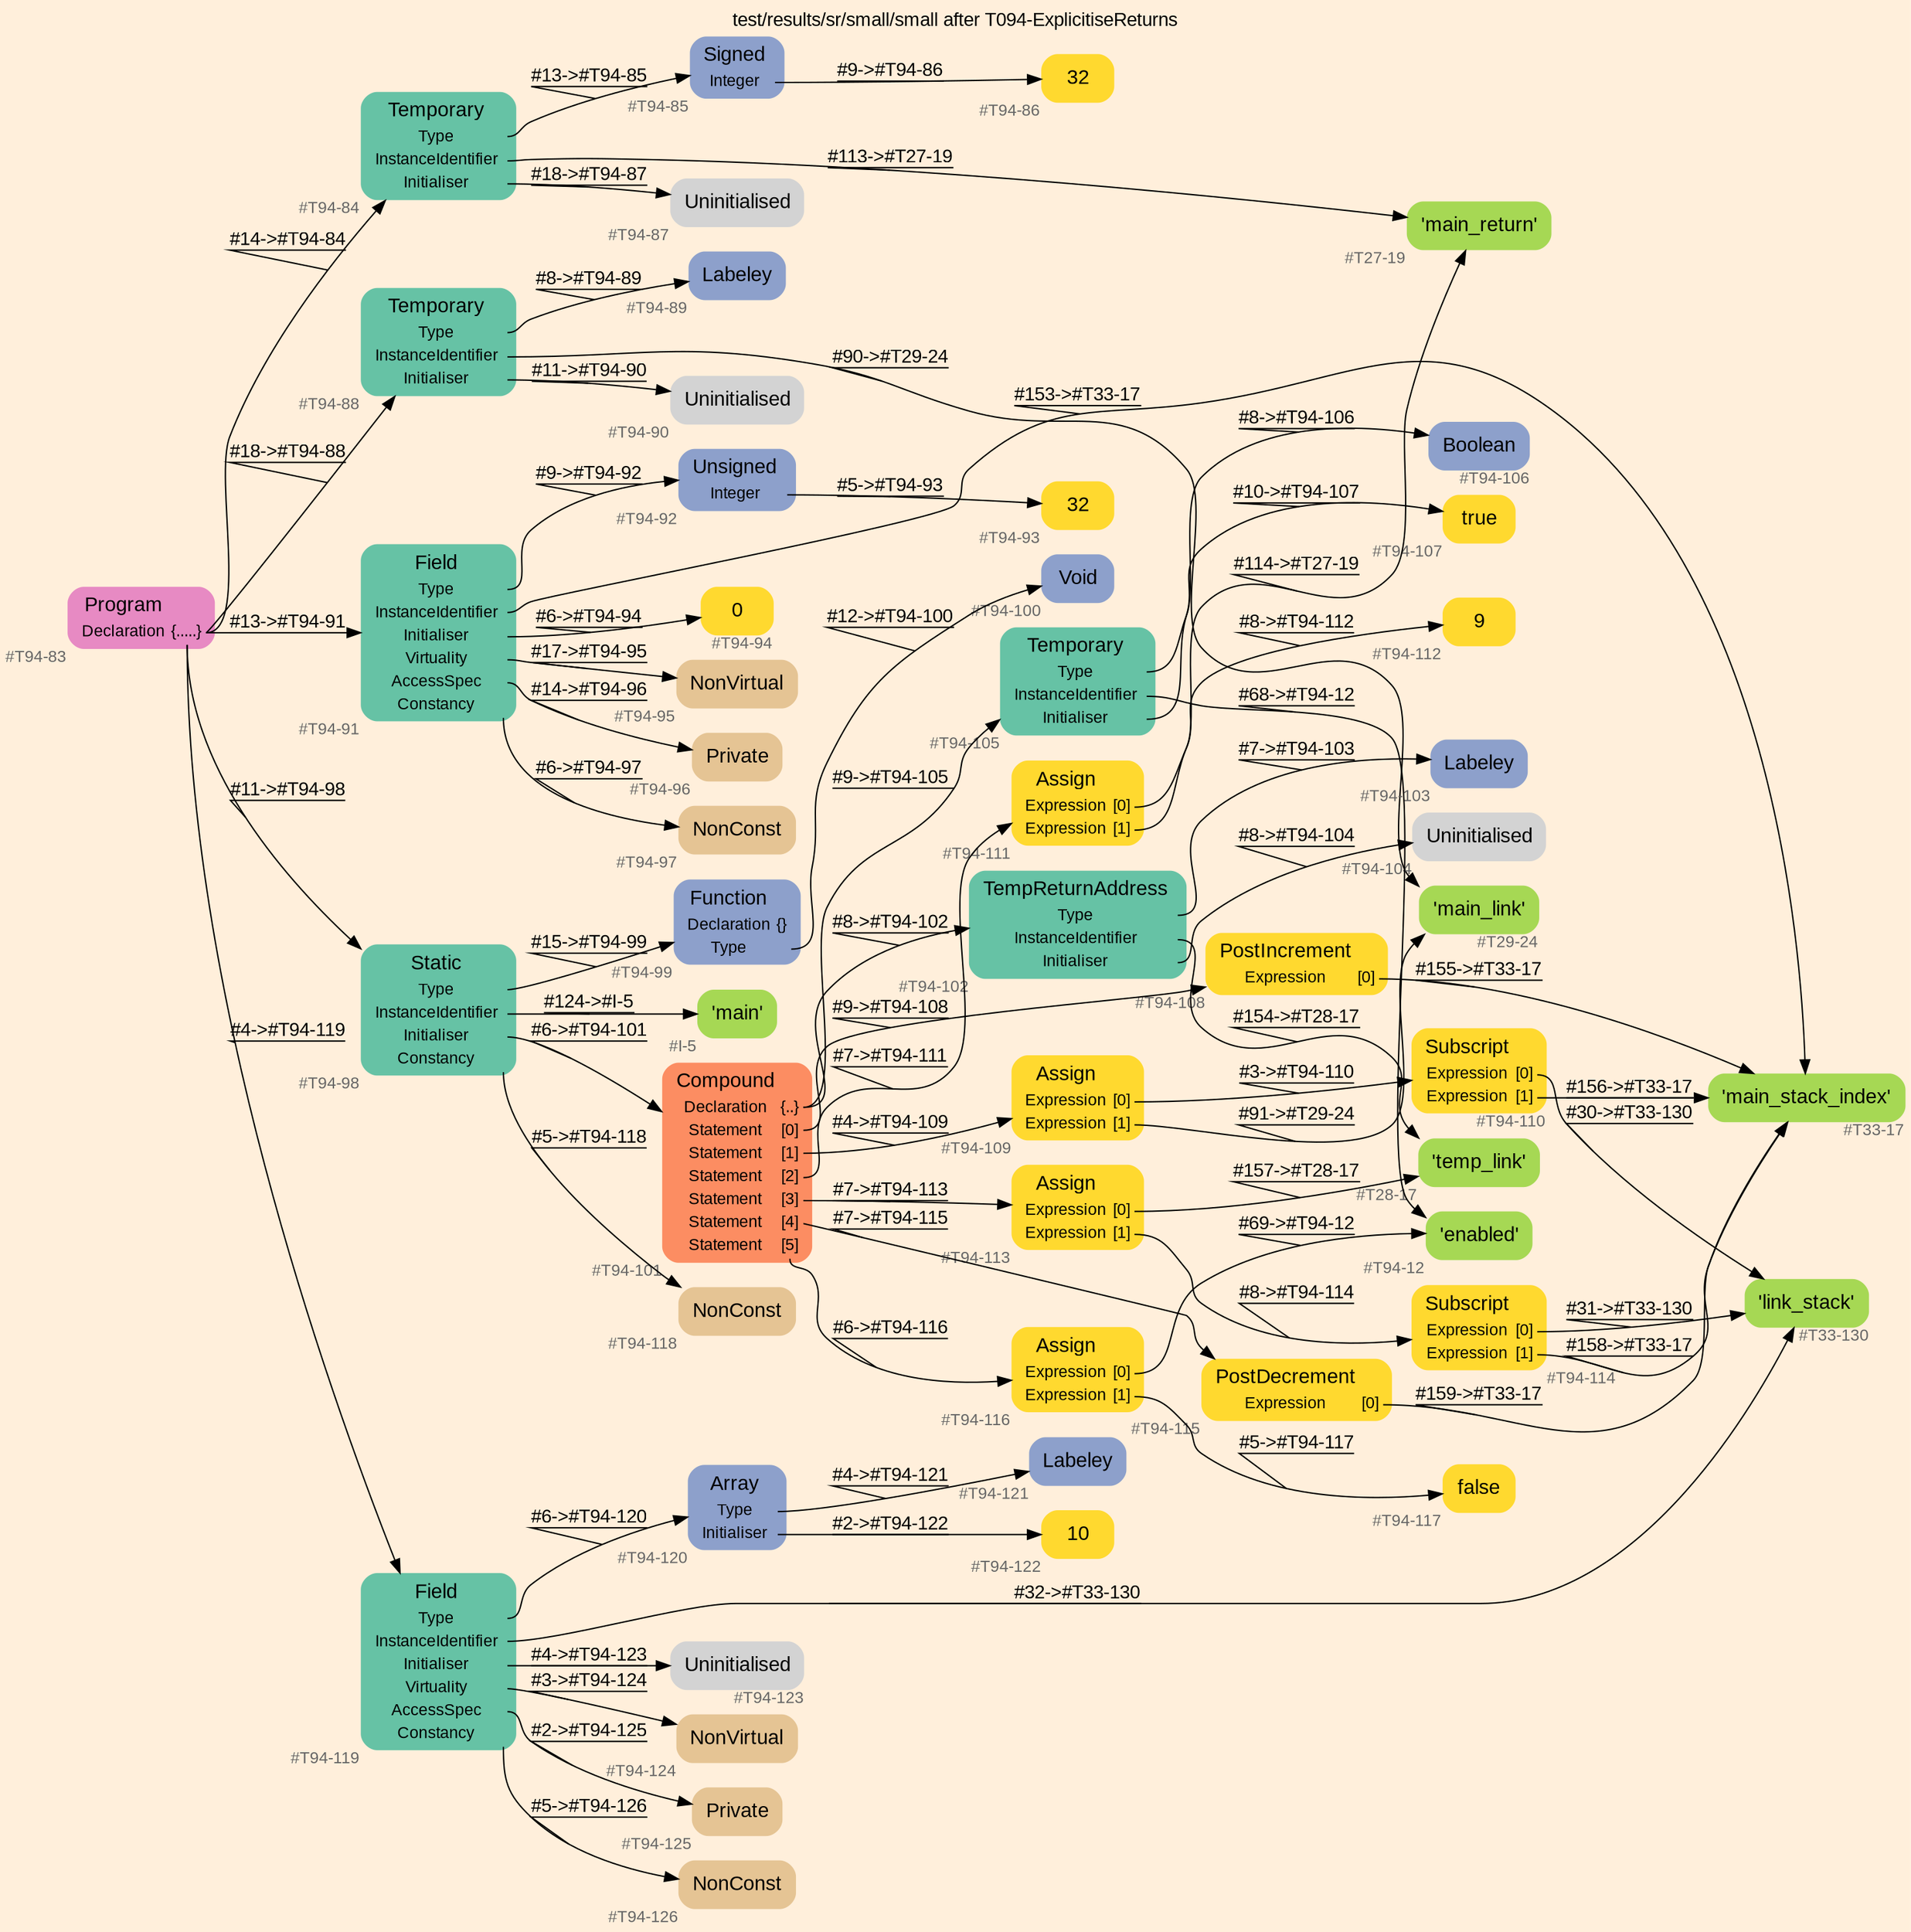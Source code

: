 digraph "test/results/sr/small/small after T094-ExplicitiseReturns" {
label = "test/results/sr/small/small after T094-ExplicitiseReturns"
labelloc = t
graph [
    rankdir = "LR"
    ranksep = 0.3
    bgcolor = antiquewhite1
    color = black
    fontcolor = black
    fontname = "Arial"
];
node [
    fontname = "Arial"
];
edge [
    fontname = "Arial"
];

// -------------------- node figure --------------------
// -------- block #T94-83 ----------
"#T94-83" [
    fillcolor = "/set28/4"
    xlabel = "#T94-83"
    fontsize = "12"
    fontcolor = grey40
    shape = "plaintext"
    label = <<TABLE BORDER="0" CELLBORDER="0" CELLSPACING="0">
     <TR><TD><FONT COLOR="black" POINT-SIZE="15">Program</FONT></TD></TR>
     <TR><TD><FONT COLOR="black" POINT-SIZE="12">Declaration</FONT></TD><TD PORT="port0"><FONT COLOR="black" POINT-SIZE="12">{.....}</FONT></TD></TR>
    </TABLE>>
    style = "rounded,filled"
];

// -------- block #T94-84 ----------
"#T94-84" [
    fillcolor = "/set28/1"
    xlabel = "#T94-84"
    fontsize = "12"
    fontcolor = grey40
    shape = "plaintext"
    label = <<TABLE BORDER="0" CELLBORDER="0" CELLSPACING="0">
     <TR><TD><FONT COLOR="black" POINT-SIZE="15">Temporary</FONT></TD></TR>
     <TR><TD><FONT COLOR="black" POINT-SIZE="12">Type</FONT></TD><TD PORT="port0"></TD></TR>
     <TR><TD><FONT COLOR="black" POINT-SIZE="12">InstanceIdentifier</FONT></TD><TD PORT="port1"></TD></TR>
     <TR><TD><FONT COLOR="black" POINT-SIZE="12">Initialiser</FONT></TD><TD PORT="port2"></TD></TR>
    </TABLE>>
    style = "rounded,filled"
];

// -------- block #T94-85 ----------
"#T94-85" [
    fillcolor = "/set28/3"
    xlabel = "#T94-85"
    fontsize = "12"
    fontcolor = grey40
    shape = "plaintext"
    label = <<TABLE BORDER="0" CELLBORDER="0" CELLSPACING="0">
     <TR><TD><FONT COLOR="black" POINT-SIZE="15">Signed</FONT></TD></TR>
     <TR><TD><FONT COLOR="black" POINT-SIZE="12">Integer</FONT></TD><TD PORT="port0"></TD></TR>
    </TABLE>>
    style = "rounded,filled"
];

// -------- block #T94-86 ----------
"#T94-86" [
    fillcolor = "/set28/6"
    xlabel = "#T94-86"
    fontsize = "12"
    fontcolor = grey40
    shape = "plaintext"
    label = <<TABLE BORDER="0" CELLBORDER="0" CELLSPACING="0">
     <TR><TD><FONT COLOR="black" POINT-SIZE="15">32</FONT></TD></TR>
    </TABLE>>
    style = "rounded,filled"
];

// -------- block #T27-19 ----------
"#T27-19" [
    fillcolor = "/set28/5"
    xlabel = "#T27-19"
    fontsize = "12"
    fontcolor = grey40
    shape = "plaintext"
    label = <<TABLE BORDER="0" CELLBORDER="0" CELLSPACING="0">
     <TR><TD><FONT COLOR="black" POINT-SIZE="15">'main_return'</FONT></TD></TR>
    </TABLE>>
    style = "rounded,filled"
];

// -------- block #T94-87 ----------
"#T94-87" [
    xlabel = "#T94-87"
    fontsize = "12"
    fontcolor = grey40
    shape = "plaintext"
    label = <<TABLE BORDER="0" CELLBORDER="0" CELLSPACING="0">
     <TR><TD><FONT COLOR="black" POINT-SIZE="15">Uninitialised</FONT></TD></TR>
    </TABLE>>
    style = "rounded,filled"
];

// -------- block #T94-88 ----------
"#T94-88" [
    fillcolor = "/set28/1"
    xlabel = "#T94-88"
    fontsize = "12"
    fontcolor = grey40
    shape = "plaintext"
    label = <<TABLE BORDER="0" CELLBORDER="0" CELLSPACING="0">
     <TR><TD><FONT COLOR="black" POINT-SIZE="15">Temporary</FONT></TD></TR>
     <TR><TD><FONT COLOR="black" POINT-SIZE="12">Type</FONT></TD><TD PORT="port0"></TD></TR>
     <TR><TD><FONT COLOR="black" POINT-SIZE="12">InstanceIdentifier</FONT></TD><TD PORT="port1"></TD></TR>
     <TR><TD><FONT COLOR="black" POINT-SIZE="12">Initialiser</FONT></TD><TD PORT="port2"></TD></TR>
    </TABLE>>
    style = "rounded,filled"
];

// -------- block #T94-89 ----------
"#T94-89" [
    fillcolor = "/set28/3"
    xlabel = "#T94-89"
    fontsize = "12"
    fontcolor = grey40
    shape = "plaintext"
    label = <<TABLE BORDER="0" CELLBORDER="0" CELLSPACING="0">
     <TR><TD><FONT COLOR="black" POINT-SIZE="15">Labeley</FONT></TD></TR>
    </TABLE>>
    style = "rounded,filled"
];

// -------- block #T29-24 ----------
"#T29-24" [
    fillcolor = "/set28/5"
    xlabel = "#T29-24"
    fontsize = "12"
    fontcolor = grey40
    shape = "plaintext"
    label = <<TABLE BORDER="0" CELLBORDER="0" CELLSPACING="0">
     <TR><TD><FONT COLOR="black" POINT-SIZE="15">'main_link'</FONT></TD></TR>
    </TABLE>>
    style = "rounded,filled"
];

// -------- block #T94-90 ----------
"#T94-90" [
    xlabel = "#T94-90"
    fontsize = "12"
    fontcolor = grey40
    shape = "plaintext"
    label = <<TABLE BORDER="0" CELLBORDER="0" CELLSPACING="0">
     <TR><TD><FONT COLOR="black" POINT-SIZE="15">Uninitialised</FONT></TD></TR>
    </TABLE>>
    style = "rounded,filled"
];

// -------- block #T94-91 ----------
"#T94-91" [
    fillcolor = "/set28/1"
    xlabel = "#T94-91"
    fontsize = "12"
    fontcolor = grey40
    shape = "plaintext"
    label = <<TABLE BORDER="0" CELLBORDER="0" CELLSPACING="0">
     <TR><TD><FONT COLOR="black" POINT-SIZE="15">Field</FONT></TD></TR>
     <TR><TD><FONT COLOR="black" POINT-SIZE="12">Type</FONT></TD><TD PORT="port0"></TD></TR>
     <TR><TD><FONT COLOR="black" POINT-SIZE="12">InstanceIdentifier</FONT></TD><TD PORT="port1"></TD></TR>
     <TR><TD><FONT COLOR="black" POINT-SIZE="12">Initialiser</FONT></TD><TD PORT="port2"></TD></TR>
     <TR><TD><FONT COLOR="black" POINT-SIZE="12">Virtuality</FONT></TD><TD PORT="port3"></TD></TR>
     <TR><TD><FONT COLOR="black" POINT-SIZE="12">AccessSpec</FONT></TD><TD PORT="port4"></TD></TR>
     <TR><TD><FONT COLOR="black" POINT-SIZE="12">Constancy</FONT></TD><TD PORT="port5"></TD></TR>
    </TABLE>>
    style = "rounded,filled"
];

// -------- block #T94-92 ----------
"#T94-92" [
    fillcolor = "/set28/3"
    xlabel = "#T94-92"
    fontsize = "12"
    fontcolor = grey40
    shape = "plaintext"
    label = <<TABLE BORDER="0" CELLBORDER="0" CELLSPACING="0">
     <TR><TD><FONT COLOR="black" POINT-SIZE="15">Unsigned</FONT></TD></TR>
     <TR><TD><FONT COLOR="black" POINT-SIZE="12">Integer</FONT></TD><TD PORT="port0"></TD></TR>
    </TABLE>>
    style = "rounded,filled"
];

// -------- block #T94-93 ----------
"#T94-93" [
    fillcolor = "/set28/6"
    xlabel = "#T94-93"
    fontsize = "12"
    fontcolor = grey40
    shape = "plaintext"
    label = <<TABLE BORDER="0" CELLBORDER="0" CELLSPACING="0">
     <TR><TD><FONT COLOR="black" POINT-SIZE="15">32</FONT></TD></TR>
    </TABLE>>
    style = "rounded,filled"
];

// -------- block #T33-17 ----------
"#T33-17" [
    fillcolor = "/set28/5"
    xlabel = "#T33-17"
    fontsize = "12"
    fontcolor = grey40
    shape = "plaintext"
    label = <<TABLE BORDER="0" CELLBORDER="0" CELLSPACING="0">
     <TR><TD><FONT COLOR="black" POINT-SIZE="15">'main_stack_index'</FONT></TD></TR>
    </TABLE>>
    style = "rounded,filled"
];

// -------- block #T94-94 ----------
"#T94-94" [
    fillcolor = "/set28/6"
    xlabel = "#T94-94"
    fontsize = "12"
    fontcolor = grey40
    shape = "plaintext"
    label = <<TABLE BORDER="0" CELLBORDER="0" CELLSPACING="0">
     <TR><TD><FONT COLOR="black" POINT-SIZE="15">0</FONT></TD></TR>
    </TABLE>>
    style = "rounded,filled"
];

// -------- block #T94-95 ----------
"#T94-95" [
    fillcolor = "/set28/7"
    xlabel = "#T94-95"
    fontsize = "12"
    fontcolor = grey40
    shape = "plaintext"
    label = <<TABLE BORDER="0" CELLBORDER="0" CELLSPACING="0">
     <TR><TD><FONT COLOR="black" POINT-SIZE="15">NonVirtual</FONT></TD></TR>
    </TABLE>>
    style = "rounded,filled"
];

// -------- block #T94-96 ----------
"#T94-96" [
    fillcolor = "/set28/7"
    xlabel = "#T94-96"
    fontsize = "12"
    fontcolor = grey40
    shape = "plaintext"
    label = <<TABLE BORDER="0" CELLBORDER="0" CELLSPACING="0">
     <TR><TD><FONT COLOR="black" POINT-SIZE="15">Private</FONT></TD></TR>
    </TABLE>>
    style = "rounded,filled"
];

// -------- block #T94-97 ----------
"#T94-97" [
    fillcolor = "/set28/7"
    xlabel = "#T94-97"
    fontsize = "12"
    fontcolor = grey40
    shape = "plaintext"
    label = <<TABLE BORDER="0" CELLBORDER="0" CELLSPACING="0">
     <TR><TD><FONT COLOR="black" POINT-SIZE="15">NonConst</FONT></TD></TR>
    </TABLE>>
    style = "rounded,filled"
];

// -------- block #T94-98 ----------
"#T94-98" [
    fillcolor = "/set28/1"
    xlabel = "#T94-98"
    fontsize = "12"
    fontcolor = grey40
    shape = "plaintext"
    label = <<TABLE BORDER="0" CELLBORDER="0" CELLSPACING="0">
     <TR><TD><FONT COLOR="black" POINT-SIZE="15">Static</FONT></TD></TR>
     <TR><TD><FONT COLOR="black" POINT-SIZE="12">Type</FONT></TD><TD PORT="port0"></TD></TR>
     <TR><TD><FONT COLOR="black" POINT-SIZE="12">InstanceIdentifier</FONT></TD><TD PORT="port1"></TD></TR>
     <TR><TD><FONT COLOR="black" POINT-SIZE="12">Initialiser</FONT></TD><TD PORT="port2"></TD></TR>
     <TR><TD><FONT COLOR="black" POINT-SIZE="12">Constancy</FONT></TD><TD PORT="port3"></TD></TR>
    </TABLE>>
    style = "rounded,filled"
];

// -------- block #T94-99 ----------
"#T94-99" [
    fillcolor = "/set28/3"
    xlabel = "#T94-99"
    fontsize = "12"
    fontcolor = grey40
    shape = "plaintext"
    label = <<TABLE BORDER="0" CELLBORDER="0" CELLSPACING="0">
     <TR><TD><FONT COLOR="black" POINT-SIZE="15">Function</FONT></TD></TR>
     <TR><TD><FONT COLOR="black" POINT-SIZE="12">Declaration</FONT></TD><TD PORT="port0"><FONT COLOR="black" POINT-SIZE="12">{}</FONT></TD></TR>
     <TR><TD><FONT COLOR="black" POINT-SIZE="12">Type</FONT></TD><TD PORT="port1"></TD></TR>
    </TABLE>>
    style = "rounded,filled"
];

// -------- block #T94-100 ----------
"#T94-100" [
    fillcolor = "/set28/3"
    xlabel = "#T94-100"
    fontsize = "12"
    fontcolor = grey40
    shape = "plaintext"
    label = <<TABLE BORDER="0" CELLBORDER="0" CELLSPACING="0">
     <TR><TD><FONT COLOR="black" POINT-SIZE="15">Void</FONT></TD></TR>
    </TABLE>>
    style = "rounded,filled"
];

// -------- block #I-5 ----------
"#I-5" [
    fillcolor = "/set28/5"
    xlabel = "#I-5"
    fontsize = "12"
    fontcolor = grey40
    shape = "plaintext"
    label = <<TABLE BORDER="0" CELLBORDER="0" CELLSPACING="0">
     <TR><TD><FONT COLOR="black" POINT-SIZE="15">'main'</FONT></TD></TR>
    </TABLE>>
    style = "rounded,filled"
];

// -------- block #T94-101 ----------
"#T94-101" [
    fillcolor = "/set28/2"
    xlabel = "#T94-101"
    fontsize = "12"
    fontcolor = grey40
    shape = "plaintext"
    label = <<TABLE BORDER="0" CELLBORDER="0" CELLSPACING="0">
     <TR><TD><FONT COLOR="black" POINT-SIZE="15">Compound</FONT></TD></TR>
     <TR><TD><FONT COLOR="black" POINT-SIZE="12">Declaration</FONT></TD><TD PORT="port0"><FONT COLOR="black" POINT-SIZE="12">{..}</FONT></TD></TR>
     <TR><TD><FONT COLOR="black" POINT-SIZE="12">Statement</FONT></TD><TD PORT="port1"><FONT COLOR="black" POINT-SIZE="12">[0]</FONT></TD></TR>
     <TR><TD><FONT COLOR="black" POINT-SIZE="12">Statement</FONT></TD><TD PORT="port2"><FONT COLOR="black" POINT-SIZE="12">[1]</FONT></TD></TR>
     <TR><TD><FONT COLOR="black" POINT-SIZE="12">Statement</FONT></TD><TD PORT="port3"><FONT COLOR="black" POINT-SIZE="12">[2]</FONT></TD></TR>
     <TR><TD><FONT COLOR="black" POINT-SIZE="12">Statement</FONT></TD><TD PORT="port4"><FONT COLOR="black" POINT-SIZE="12">[3]</FONT></TD></TR>
     <TR><TD><FONT COLOR="black" POINT-SIZE="12">Statement</FONT></TD><TD PORT="port5"><FONT COLOR="black" POINT-SIZE="12">[4]</FONT></TD></TR>
     <TR><TD><FONT COLOR="black" POINT-SIZE="12">Statement</FONT></TD><TD PORT="port6"><FONT COLOR="black" POINT-SIZE="12">[5]</FONT></TD></TR>
    </TABLE>>
    style = "rounded,filled"
];

// -------- block #T94-102 ----------
"#T94-102" [
    fillcolor = "/set28/1"
    xlabel = "#T94-102"
    fontsize = "12"
    fontcolor = grey40
    shape = "plaintext"
    label = <<TABLE BORDER="0" CELLBORDER="0" CELLSPACING="0">
     <TR><TD><FONT COLOR="black" POINT-SIZE="15">TempReturnAddress</FONT></TD></TR>
     <TR><TD><FONT COLOR="black" POINT-SIZE="12">Type</FONT></TD><TD PORT="port0"></TD></TR>
     <TR><TD><FONT COLOR="black" POINT-SIZE="12">InstanceIdentifier</FONT></TD><TD PORT="port1"></TD></TR>
     <TR><TD><FONT COLOR="black" POINT-SIZE="12">Initialiser</FONT></TD><TD PORT="port2"></TD></TR>
    </TABLE>>
    style = "rounded,filled"
];

// -------- block #T94-103 ----------
"#T94-103" [
    fillcolor = "/set28/3"
    xlabel = "#T94-103"
    fontsize = "12"
    fontcolor = grey40
    shape = "plaintext"
    label = <<TABLE BORDER="0" CELLBORDER="0" CELLSPACING="0">
     <TR><TD><FONT COLOR="black" POINT-SIZE="15">Labeley</FONT></TD></TR>
    </TABLE>>
    style = "rounded,filled"
];

// -------- block #T28-17 ----------
"#T28-17" [
    fillcolor = "/set28/5"
    xlabel = "#T28-17"
    fontsize = "12"
    fontcolor = grey40
    shape = "plaintext"
    label = <<TABLE BORDER="0" CELLBORDER="0" CELLSPACING="0">
     <TR><TD><FONT COLOR="black" POINT-SIZE="15">'temp_link'</FONT></TD></TR>
    </TABLE>>
    style = "rounded,filled"
];

// -------- block #T94-104 ----------
"#T94-104" [
    xlabel = "#T94-104"
    fontsize = "12"
    fontcolor = grey40
    shape = "plaintext"
    label = <<TABLE BORDER="0" CELLBORDER="0" CELLSPACING="0">
     <TR><TD><FONT COLOR="black" POINT-SIZE="15">Uninitialised</FONT></TD></TR>
    </TABLE>>
    style = "rounded,filled"
];

// -------- block #T94-105 ----------
"#T94-105" [
    fillcolor = "/set28/1"
    xlabel = "#T94-105"
    fontsize = "12"
    fontcolor = grey40
    shape = "plaintext"
    label = <<TABLE BORDER="0" CELLBORDER="0" CELLSPACING="0">
     <TR><TD><FONT COLOR="black" POINT-SIZE="15">Temporary</FONT></TD></TR>
     <TR><TD><FONT COLOR="black" POINT-SIZE="12">Type</FONT></TD><TD PORT="port0"></TD></TR>
     <TR><TD><FONT COLOR="black" POINT-SIZE="12">InstanceIdentifier</FONT></TD><TD PORT="port1"></TD></TR>
     <TR><TD><FONT COLOR="black" POINT-SIZE="12">Initialiser</FONT></TD><TD PORT="port2"></TD></TR>
    </TABLE>>
    style = "rounded,filled"
];

// -------- block #T94-106 ----------
"#T94-106" [
    fillcolor = "/set28/3"
    xlabel = "#T94-106"
    fontsize = "12"
    fontcolor = grey40
    shape = "plaintext"
    label = <<TABLE BORDER="0" CELLBORDER="0" CELLSPACING="0">
     <TR><TD><FONT COLOR="black" POINT-SIZE="15">Boolean</FONT></TD></TR>
    </TABLE>>
    style = "rounded,filled"
];

// -------- block #T94-12 ----------
"#T94-12" [
    fillcolor = "/set28/5"
    xlabel = "#T94-12"
    fontsize = "12"
    fontcolor = grey40
    shape = "plaintext"
    label = <<TABLE BORDER="0" CELLBORDER="0" CELLSPACING="0">
     <TR><TD><FONT COLOR="black" POINT-SIZE="15">'enabled'</FONT></TD></TR>
    </TABLE>>
    style = "rounded,filled"
];

// -------- block #T94-107 ----------
"#T94-107" [
    fillcolor = "/set28/6"
    xlabel = "#T94-107"
    fontsize = "12"
    fontcolor = grey40
    shape = "plaintext"
    label = <<TABLE BORDER="0" CELLBORDER="0" CELLSPACING="0">
     <TR><TD><FONT COLOR="black" POINT-SIZE="15">true</FONT></TD></TR>
    </TABLE>>
    style = "rounded,filled"
];

// -------- block #T94-108 ----------
"#T94-108" [
    fillcolor = "/set28/6"
    xlabel = "#T94-108"
    fontsize = "12"
    fontcolor = grey40
    shape = "plaintext"
    label = <<TABLE BORDER="0" CELLBORDER="0" CELLSPACING="0">
     <TR><TD><FONT COLOR="black" POINT-SIZE="15">PostIncrement</FONT></TD></TR>
     <TR><TD><FONT COLOR="black" POINT-SIZE="12">Expression</FONT></TD><TD PORT="port0"><FONT COLOR="black" POINT-SIZE="12">[0]</FONT></TD></TR>
    </TABLE>>
    style = "rounded,filled"
];

// -------- block #T94-109 ----------
"#T94-109" [
    fillcolor = "/set28/6"
    xlabel = "#T94-109"
    fontsize = "12"
    fontcolor = grey40
    shape = "plaintext"
    label = <<TABLE BORDER="0" CELLBORDER="0" CELLSPACING="0">
     <TR><TD><FONT COLOR="black" POINT-SIZE="15">Assign</FONT></TD></TR>
     <TR><TD><FONT COLOR="black" POINT-SIZE="12">Expression</FONT></TD><TD PORT="port0"><FONT COLOR="black" POINT-SIZE="12">[0]</FONT></TD></TR>
     <TR><TD><FONT COLOR="black" POINT-SIZE="12">Expression</FONT></TD><TD PORT="port1"><FONT COLOR="black" POINT-SIZE="12">[1]</FONT></TD></TR>
    </TABLE>>
    style = "rounded,filled"
];

// -------- block #T94-110 ----------
"#T94-110" [
    fillcolor = "/set28/6"
    xlabel = "#T94-110"
    fontsize = "12"
    fontcolor = grey40
    shape = "plaintext"
    label = <<TABLE BORDER="0" CELLBORDER="0" CELLSPACING="0">
     <TR><TD><FONT COLOR="black" POINT-SIZE="15">Subscript</FONT></TD></TR>
     <TR><TD><FONT COLOR="black" POINT-SIZE="12">Expression</FONT></TD><TD PORT="port0"><FONT COLOR="black" POINT-SIZE="12">[0]</FONT></TD></TR>
     <TR><TD><FONT COLOR="black" POINT-SIZE="12">Expression</FONT></TD><TD PORT="port1"><FONT COLOR="black" POINT-SIZE="12">[1]</FONT></TD></TR>
    </TABLE>>
    style = "rounded,filled"
];

// -------- block #T33-130 ----------
"#T33-130" [
    fillcolor = "/set28/5"
    xlabel = "#T33-130"
    fontsize = "12"
    fontcolor = grey40
    shape = "plaintext"
    label = <<TABLE BORDER="0" CELLBORDER="0" CELLSPACING="0">
     <TR><TD><FONT COLOR="black" POINT-SIZE="15">'link_stack'</FONT></TD></TR>
    </TABLE>>
    style = "rounded,filled"
];

// -------- block #T94-111 ----------
"#T94-111" [
    fillcolor = "/set28/6"
    xlabel = "#T94-111"
    fontsize = "12"
    fontcolor = grey40
    shape = "plaintext"
    label = <<TABLE BORDER="0" CELLBORDER="0" CELLSPACING="0">
     <TR><TD><FONT COLOR="black" POINT-SIZE="15">Assign</FONT></TD></TR>
     <TR><TD><FONT COLOR="black" POINT-SIZE="12">Expression</FONT></TD><TD PORT="port0"><FONT COLOR="black" POINT-SIZE="12">[0]</FONT></TD></TR>
     <TR><TD><FONT COLOR="black" POINT-SIZE="12">Expression</FONT></TD><TD PORT="port1"><FONT COLOR="black" POINT-SIZE="12">[1]</FONT></TD></TR>
    </TABLE>>
    style = "rounded,filled"
];

// -------- block #T94-112 ----------
"#T94-112" [
    fillcolor = "/set28/6"
    xlabel = "#T94-112"
    fontsize = "12"
    fontcolor = grey40
    shape = "plaintext"
    label = <<TABLE BORDER="0" CELLBORDER="0" CELLSPACING="0">
     <TR><TD><FONT COLOR="black" POINT-SIZE="15">9</FONT></TD></TR>
    </TABLE>>
    style = "rounded,filled"
];

// -------- block #T94-113 ----------
"#T94-113" [
    fillcolor = "/set28/6"
    xlabel = "#T94-113"
    fontsize = "12"
    fontcolor = grey40
    shape = "plaintext"
    label = <<TABLE BORDER="0" CELLBORDER="0" CELLSPACING="0">
     <TR><TD><FONT COLOR="black" POINT-SIZE="15">Assign</FONT></TD></TR>
     <TR><TD><FONT COLOR="black" POINT-SIZE="12">Expression</FONT></TD><TD PORT="port0"><FONT COLOR="black" POINT-SIZE="12">[0]</FONT></TD></TR>
     <TR><TD><FONT COLOR="black" POINT-SIZE="12">Expression</FONT></TD><TD PORT="port1"><FONT COLOR="black" POINT-SIZE="12">[1]</FONT></TD></TR>
    </TABLE>>
    style = "rounded,filled"
];

// -------- block #T94-114 ----------
"#T94-114" [
    fillcolor = "/set28/6"
    xlabel = "#T94-114"
    fontsize = "12"
    fontcolor = grey40
    shape = "plaintext"
    label = <<TABLE BORDER="0" CELLBORDER="0" CELLSPACING="0">
     <TR><TD><FONT COLOR="black" POINT-SIZE="15">Subscript</FONT></TD></TR>
     <TR><TD><FONT COLOR="black" POINT-SIZE="12">Expression</FONT></TD><TD PORT="port0"><FONT COLOR="black" POINT-SIZE="12">[0]</FONT></TD></TR>
     <TR><TD><FONT COLOR="black" POINT-SIZE="12">Expression</FONT></TD><TD PORT="port1"><FONT COLOR="black" POINT-SIZE="12">[1]</FONT></TD></TR>
    </TABLE>>
    style = "rounded,filled"
];

// -------- block #T94-115 ----------
"#T94-115" [
    fillcolor = "/set28/6"
    xlabel = "#T94-115"
    fontsize = "12"
    fontcolor = grey40
    shape = "plaintext"
    label = <<TABLE BORDER="0" CELLBORDER="0" CELLSPACING="0">
     <TR><TD><FONT COLOR="black" POINT-SIZE="15">PostDecrement</FONT></TD></TR>
     <TR><TD><FONT COLOR="black" POINT-SIZE="12">Expression</FONT></TD><TD PORT="port0"><FONT COLOR="black" POINT-SIZE="12">[0]</FONT></TD></TR>
    </TABLE>>
    style = "rounded,filled"
];

// -------- block #T94-116 ----------
"#T94-116" [
    fillcolor = "/set28/6"
    xlabel = "#T94-116"
    fontsize = "12"
    fontcolor = grey40
    shape = "plaintext"
    label = <<TABLE BORDER="0" CELLBORDER="0" CELLSPACING="0">
     <TR><TD><FONT COLOR="black" POINT-SIZE="15">Assign</FONT></TD></TR>
     <TR><TD><FONT COLOR="black" POINT-SIZE="12">Expression</FONT></TD><TD PORT="port0"><FONT COLOR="black" POINT-SIZE="12">[0]</FONT></TD></TR>
     <TR><TD><FONT COLOR="black" POINT-SIZE="12">Expression</FONT></TD><TD PORT="port1"><FONT COLOR="black" POINT-SIZE="12">[1]</FONT></TD></TR>
    </TABLE>>
    style = "rounded,filled"
];

// -------- block #T94-117 ----------
"#T94-117" [
    fillcolor = "/set28/6"
    xlabel = "#T94-117"
    fontsize = "12"
    fontcolor = grey40
    shape = "plaintext"
    label = <<TABLE BORDER="0" CELLBORDER="0" CELLSPACING="0">
     <TR><TD><FONT COLOR="black" POINT-SIZE="15">false</FONT></TD></TR>
    </TABLE>>
    style = "rounded,filled"
];

// -------- block #T94-118 ----------
"#T94-118" [
    fillcolor = "/set28/7"
    xlabel = "#T94-118"
    fontsize = "12"
    fontcolor = grey40
    shape = "plaintext"
    label = <<TABLE BORDER="0" CELLBORDER="0" CELLSPACING="0">
     <TR><TD><FONT COLOR="black" POINT-SIZE="15">NonConst</FONT></TD></TR>
    </TABLE>>
    style = "rounded,filled"
];

// -------- block #T94-119 ----------
"#T94-119" [
    fillcolor = "/set28/1"
    xlabel = "#T94-119"
    fontsize = "12"
    fontcolor = grey40
    shape = "plaintext"
    label = <<TABLE BORDER="0" CELLBORDER="0" CELLSPACING="0">
     <TR><TD><FONT COLOR="black" POINT-SIZE="15">Field</FONT></TD></TR>
     <TR><TD><FONT COLOR="black" POINT-SIZE="12">Type</FONT></TD><TD PORT="port0"></TD></TR>
     <TR><TD><FONT COLOR="black" POINT-SIZE="12">InstanceIdentifier</FONT></TD><TD PORT="port1"></TD></TR>
     <TR><TD><FONT COLOR="black" POINT-SIZE="12">Initialiser</FONT></TD><TD PORT="port2"></TD></TR>
     <TR><TD><FONT COLOR="black" POINT-SIZE="12">Virtuality</FONT></TD><TD PORT="port3"></TD></TR>
     <TR><TD><FONT COLOR="black" POINT-SIZE="12">AccessSpec</FONT></TD><TD PORT="port4"></TD></TR>
     <TR><TD><FONT COLOR="black" POINT-SIZE="12">Constancy</FONT></TD><TD PORT="port5"></TD></TR>
    </TABLE>>
    style = "rounded,filled"
];

// -------- block #T94-120 ----------
"#T94-120" [
    fillcolor = "/set28/3"
    xlabel = "#T94-120"
    fontsize = "12"
    fontcolor = grey40
    shape = "plaintext"
    label = <<TABLE BORDER="0" CELLBORDER="0" CELLSPACING="0">
     <TR><TD><FONT COLOR="black" POINT-SIZE="15">Array</FONT></TD></TR>
     <TR><TD><FONT COLOR="black" POINT-SIZE="12">Type</FONT></TD><TD PORT="port0"></TD></TR>
     <TR><TD><FONT COLOR="black" POINT-SIZE="12">Initialiser</FONT></TD><TD PORT="port1"></TD></TR>
    </TABLE>>
    style = "rounded,filled"
];

// -------- block #T94-121 ----------
"#T94-121" [
    fillcolor = "/set28/3"
    xlabel = "#T94-121"
    fontsize = "12"
    fontcolor = grey40
    shape = "plaintext"
    label = <<TABLE BORDER="0" CELLBORDER="0" CELLSPACING="0">
     <TR><TD><FONT COLOR="black" POINT-SIZE="15">Labeley</FONT></TD></TR>
    </TABLE>>
    style = "rounded,filled"
];

// -------- block #T94-122 ----------
"#T94-122" [
    fillcolor = "/set28/6"
    xlabel = "#T94-122"
    fontsize = "12"
    fontcolor = grey40
    shape = "plaintext"
    label = <<TABLE BORDER="0" CELLBORDER="0" CELLSPACING="0">
     <TR><TD><FONT COLOR="black" POINT-SIZE="15">10</FONT></TD></TR>
    </TABLE>>
    style = "rounded,filled"
];

// -------- block #T94-123 ----------
"#T94-123" [
    xlabel = "#T94-123"
    fontsize = "12"
    fontcolor = grey40
    shape = "plaintext"
    label = <<TABLE BORDER="0" CELLBORDER="0" CELLSPACING="0">
     <TR><TD><FONT COLOR="black" POINT-SIZE="15">Uninitialised</FONT></TD></TR>
    </TABLE>>
    style = "rounded,filled"
];

// -------- block #T94-124 ----------
"#T94-124" [
    fillcolor = "/set28/7"
    xlabel = "#T94-124"
    fontsize = "12"
    fontcolor = grey40
    shape = "plaintext"
    label = <<TABLE BORDER="0" CELLBORDER="0" CELLSPACING="0">
     <TR><TD><FONT COLOR="black" POINT-SIZE="15">NonVirtual</FONT></TD></TR>
    </TABLE>>
    style = "rounded,filled"
];

// -------- block #T94-125 ----------
"#T94-125" [
    fillcolor = "/set28/7"
    xlabel = "#T94-125"
    fontsize = "12"
    fontcolor = grey40
    shape = "plaintext"
    label = <<TABLE BORDER="0" CELLBORDER="0" CELLSPACING="0">
     <TR><TD><FONT COLOR="black" POINT-SIZE="15">Private</FONT></TD></TR>
    </TABLE>>
    style = "rounded,filled"
];

// -------- block #T94-126 ----------
"#T94-126" [
    fillcolor = "/set28/7"
    xlabel = "#T94-126"
    fontsize = "12"
    fontcolor = grey40
    shape = "plaintext"
    label = <<TABLE BORDER="0" CELLBORDER="0" CELLSPACING="0">
     <TR><TD><FONT COLOR="black" POINT-SIZE="15">NonConst</FONT></TD></TR>
    </TABLE>>
    style = "rounded,filled"
];

"#T94-83":port0 -> "#T94-84" [
    label = "#14-&gt;#T94-84"
    decorate = true
    color = black
    fontcolor = black
];

"#T94-83":port0 -> "#T94-88" [
    label = "#18-&gt;#T94-88"
    decorate = true
    color = black
    fontcolor = black
];

"#T94-83":port0 -> "#T94-91" [
    label = "#13-&gt;#T94-91"
    decorate = true
    color = black
    fontcolor = black
];

"#T94-83":port0 -> "#T94-98" [
    label = "#11-&gt;#T94-98"
    decorate = true
    color = black
    fontcolor = black
];

"#T94-83":port0 -> "#T94-119" [
    label = "#4-&gt;#T94-119"
    decorate = true
    color = black
    fontcolor = black
];

"#T94-84":port0 -> "#T94-85" [
    label = "#13-&gt;#T94-85"
    decorate = true
    color = black
    fontcolor = black
];

"#T94-84":port1 -> "#T27-19" [
    label = "#113-&gt;#T27-19"
    decorate = true
    color = black
    fontcolor = black
];

"#T94-84":port2 -> "#T94-87" [
    label = "#18-&gt;#T94-87"
    decorate = true
    color = black
    fontcolor = black
];

"#T94-85":port0 -> "#T94-86" [
    label = "#9-&gt;#T94-86"
    decorate = true
    color = black
    fontcolor = black
];

"#T94-88":port0 -> "#T94-89" [
    label = "#8-&gt;#T94-89"
    decorate = true
    color = black
    fontcolor = black
];

"#T94-88":port1 -> "#T29-24" [
    label = "#90-&gt;#T29-24"
    decorate = true
    color = black
    fontcolor = black
];

"#T94-88":port2 -> "#T94-90" [
    label = "#11-&gt;#T94-90"
    decorate = true
    color = black
    fontcolor = black
];

"#T94-91":port0 -> "#T94-92" [
    label = "#9-&gt;#T94-92"
    decorate = true
    color = black
    fontcolor = black
];

"#T94-91":port1 -> "#T33-17" [
    label = "#153-&gt;#T33-17"
    decorate = true
    color = black
    fontcolor = black
];

"#T94-91":port2 -> "#T94-94" [
    label = "#6-&gt;#T94-94"
    decorate = true
    color = black
    fontcolor = black
];

"#T94-91":port3 -> "#T94-95" [
    label = "#17-&gt;#T94-95"
    decorate = true
    color = black
    fontcolor = black
];

"#T94-91":port4 -> "#T94-96" [
    label = "#14-&gt;#T94-96"
    decorate = true
    color = black
    fontcolor = black
];

"#T94-91":port5 -> "#T94-97" [
    label = "#6-&gt;#T94-97"
    decorate = true
    color = black
    fontcolor = black
];

"#T94-92":port0 -> "#T94-93" [
    label = "#5-&gt;#T94-93"
    decorate = true
    color = black
    fontcolor = black
];

"#T94-98":port0 -> "#T94-99" [
    label = "#15-&gt;#T94-99"
    decorate = true
    color = black
    fontcolor = black
];

"#T94-98":port1 -> "#I-5" [
    label = "#124-&gt;#I-5"
    decorate = true
    color = black
    fontcolor = black
];

"#T94-98":port2 -> "#T94-101" [
    label = "#6-&gt;#T94-101"
    decorate = true
    color = black
    fontcolor = black
];

"#T94-98":port3 -> "#T94-118" [
    label = "#5-&gt;#T94-118"
    decorate = true
    color = black
    fontcolor = black
];

"#T94-99":port1 -> "#T94-100" [
    label = "#12-&gt;#T94-100"
    decorate = true
    color = black
    fontcolor = black
];

"#T94-101":port0 -> "#T94-102" [
    label = "#8-&gt;#T94-102"
    decorate = true
    color = black
    fontcolor = black
];

"#T94-101":port0 -> "#T94-105" [
    label = "#9-&gt;#T94-105"
    decorate = true
    color = black
    fontcolor = black
];

"#T94-101":port1 -> "#T94-108" [
    label = "#9-&gt;#T94-108"
    decorate = true
    color = black
    fontcolor = black
];

"#T94-101":port2 -> "#T94-109" [
    label = "#4-&gt;#T94-109"
    decorate = true
    color = black
    fontcolor = black
];

"#T94-101":port3 -> "#T94-111" [
    label = "#7-&gt;#T94-111"
    decorate = true
    color = black
    fontcolor = black
];

"#T94-101":port4 -> "#T94-113" [
    label = "#7-&gt;#T94-113"
    decorate = true
    color = black
    fontcolor = black
];

"#T94-101":port5 -> "#T94-115" [
    label = "#7-&gt;#T94-115"
    decorate = true
    color = black
    fontcolor = black
];

"#T94-101":port6 -> "#T94-116" [
    label = "#6-&gt;#T94-116"
    decorate = true
    color = black
    fontcolor = black
];

"#T94-102":port0 -> "#T94-103" [
    label = "#7-&gt;#T94-103"
    decorate = true
    color = black
    fontcolor = black
];

"#T94-102":port1 -> "#T28-17" [
    label = "#154-&gt;#T28-17"
    decorate = true
    color = black
    fontcolor = black
];

"#T94-102":port2 -> "#T94-104" [
    label = "#8-&gt;#T94-104"
    decorate = true
    color = black
    fontcolor = black
];

"#T94-105":port0 -> "#T94-106" [
    label = "#8-&gt;#T94-106"
    decorate = true
    color = black
    fontcolor = black
];

"#T94-105":port1 -> "#T94-12" [
    label = "#68-&gt;#T94-12"
    decorate = true
    color = black
    fontcolor = black
];

"#T94-105":port2 -> "#T94-107" [
    label = "#10-&gt;#T94-107"
    decorate = true
    color = black
    fontcolor = black
];

"#T94-108":port0 -> "#T33-17" [
    label = "#155-&gt;#T33-17"
    decorate = true
    color = black
    fontcolor = black
];

"#T94-109":port0 -> "#T94-110" [
    label = "#3-&gt;#T94-110"
    decorate = true
    color = black
    fontcolor = black
];

"#T94-109":port1 -> "#T29-24" [
    label = "#91-&gt;#T29-24"
    decorate = true
    color = black
    fontcolor = black
];

"#T94-110":port0 -> "#T33-130" [
    label = "#30-&gt;#T33-130"
    decorate = true
    color = black
    fontcolor = black
];

"#T94-110":port1 -> "#T33-17" [
    label = "#156-&gt;#T33-17"
    decorate = true
    color = black
    fontcolor = black
];

"#T94-111":port0 -> "#T27-19" [
    label = "#114-&gt;#T27-19"
    decorate = true
    color = black
    fontcolor = black
];

"#T94-111":port1 -> "#T94-112" [
    label = "#8-&gt;#T94-112"
    decorate = true
    color = black
    fontcolor = black
];

"#T94-113":port0 -> "#T28-17" [
    label = "#157-&gt;#T28-17"
    decorate = true
    color = black
    fontcolor = black
];

"#T94-113":port1 -> "#T94-114" [
    label = "#8-&gt;#T94-114"
    decorate = true
    color = black
    fontcolor = black
];

"#T94-114":port0 -> "#T33-130" [
    label = "#31-&gt;#T33-130"
    decorate = true
    color = black
    fontcolor = black
];

"#T94-114":port1 -> "#T33-17" [
    label = "#158-&gt;#T33-17"
    decorate = true
    color = black
    fontcolor = black
];

"#T94-115":port0 -> "#T33-17" [
    label = "#159-&gt;#T33-17"
    decorate = true
    color = black
    fontcolor = black
];

"#T94-116":port0 -> "#T94-12" [
    label = "#69-&gt;#T94-12"
    decorate = true
    color = black
    fontcolor = black
];

"#T94-116":port1 -> "#T94-117" [
    label = "#5-&gt;#T94-117"
    decorate = true
    color = black
    fontcolor = black
];

"#T94-119":port0 -> "#T94-120" [
    label = "#6-&gt;#T94-120"
    decorate = true
    color = black
    fontcolor = black
];

"#T94-119":port1 -> "#T33-130" [
    label = "#32-&gt;#T33-130"
    decorate = true
    color = black
    fontcolor = black
];

"#T94-119":port2 -> "#T94-123" [
    label = "#4-&gt;#T94-123"
    decorate = true
    color = black
    fontcolor = black
];

"#T94-119":port3 -> "#T94-124" [
    label = "#3-&gt;#T94-124"
    decorate = true
    color = black
    fontcolor = black
];

"#T94-119":port4 -> "#T94-125" [
    label = "#2-&gt;#T94-125"
    decorate = true
    color = black
    fontcolor = black
];

"#T94-119":port5 -> "#T94-126" [
    label = "#5-&gt;#T94-126"
    decorate = true
    color = black
    fontcolor = black
];

"#T94-120":port0 -> "#T94-121" [
    label = "#4-&gt;#T94-121"
    decorate = true
    color = black
    fontcolor = black
];

"#T94-120":port1 -> "#T94-122" [
    label = "#2-&gt;#T94-122"
    decorate = true
    color = black
    fontcolor = black
];


}
